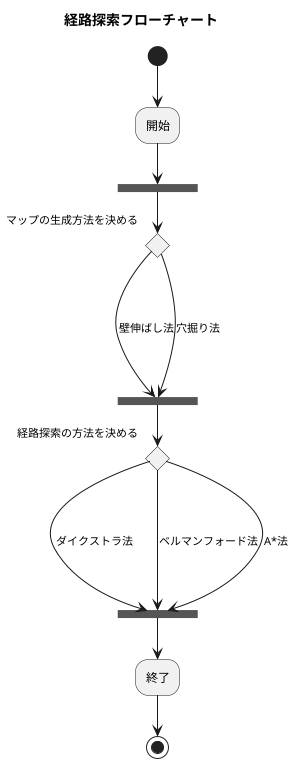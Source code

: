 @startuml
Title 経路探索フローチャート

(*) --> "開始"

-down-> ===マップ生成方法チェック===

if  マップの生成方法を決める
 -->[壁伸ばし法] ===経路探索方法チェック===
else
 ---->[穴掘り法] ===経路探索方法チェック===
endif

if 経路探索の方法を決める
 -->[ダイクストラ法] ===マップ生成===
else
 ---->[ベルマンフォード法] ===マップ生成===
else
 ---->[A*法] ===マップ生成===
endif

-->"終了"
--> (*)

@enduml